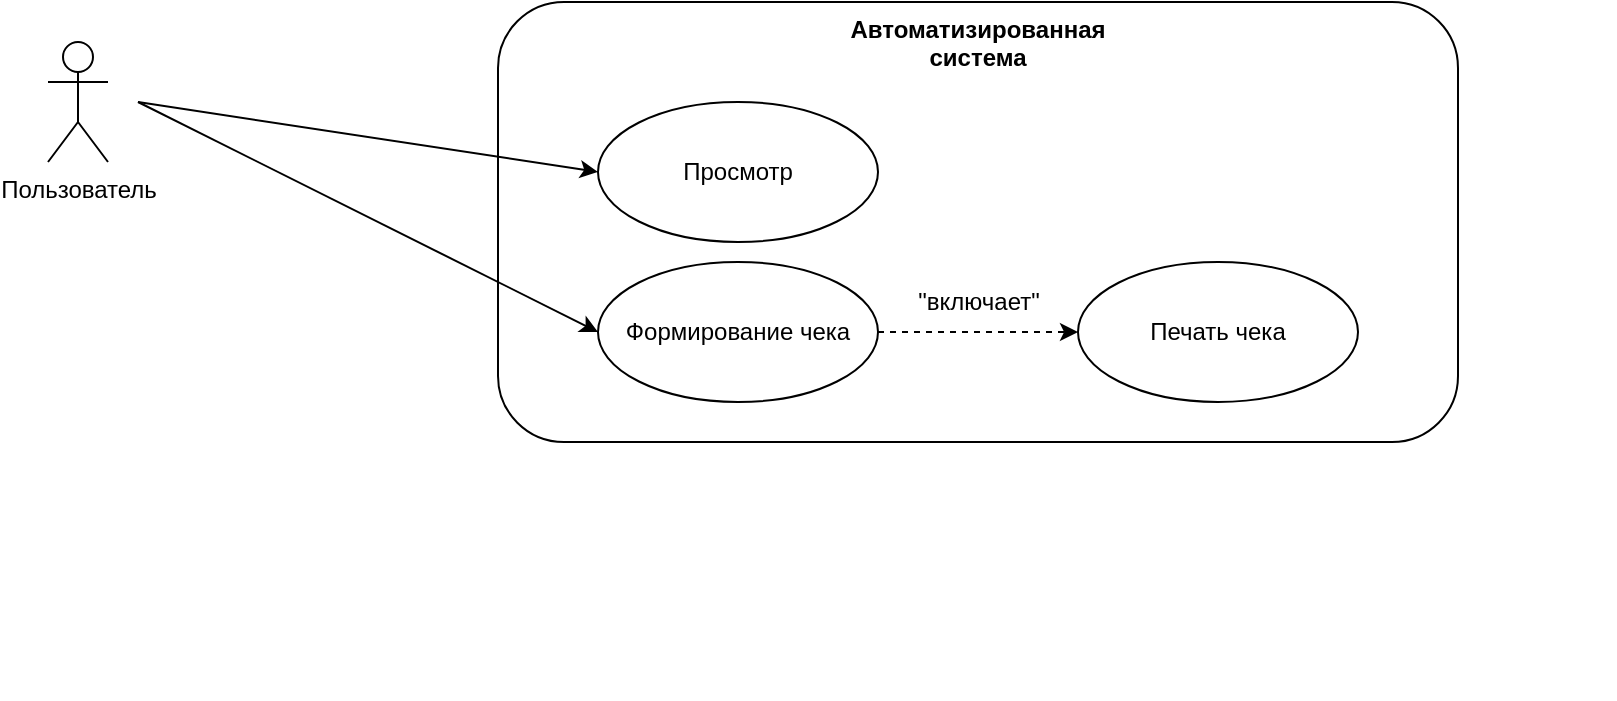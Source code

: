 <mxfile version="15.8.7" type="device"><diagram id="XdsR-3oXGaUUf0R2EBM8" name="Page-1"><mxGraphModel dx="1038" dy="649" grid="1" gridSize="10" guides="1" tooltips="1" connect="1" arrows="1" fold="1" page="1" pageScale="1" pageWidth="850" pageHeight="1100" math="0" shadow="0"><root><mxCell id="0"/><mxCell id="1" parent="0"/><mxCell id="JNfNc6hjv_6WPbaHwvkr-2" value="&lt;b&gt;Автоматизированная&lt;br&gt;система&lt;/b&gt;" style="rounded=1;whiteSpace=wrap;html=1;verticalAlign=top;" parent="1" vertex="1"><mxGeometry x="280" y="40" width="480" height="220" as="geometry"/></mxCell><mxCell id="aMyVok5DFkwJMgKD9U0Q-11" style="edgeStyle=none;rounded=0;orthogonalLoop=1;jettySize=auto;html=1;exitX=1;exitY=0.5;exitDx=0;exitDy=0;entryX=0;entryY=0.5;entryDx=0;entryDy=0;" parent="1" source="aMyVok5DFkwJMgKD9U0Q-7" target="JNfNc6hjv_6WPbaHwvkr-6" edge="1"><mxGeometry relative="1" as="geometry"/></mxCell><mxCell id="aMyVok5DFkwJMgKD9U0Q-14" style="edgeStyle=none;rounded=0;orthogonalLoop=1;jettySize=auto;html=1;exitX=1;exitY=0.5;exitDx=0;exitDy=0;entryX=0;entryY=0.5;entryDx=0;entryDy=0;" parent="1" source="aMyVok5DFkwJMgKD9U0Q-7" target="aMyVok5DFkwJMgKD9U0Q-3" edge="1"><mxGeometry relative="1" as="geometry"/></mxCell><mxCell id="aMyVok5DFkwJMgKD9U0Q-7" value="" style="rounded=0;whiteSpace=wrap;html=1;strokeColor=none;fillColor=none;" parent="1" vertex="1"><mxGeometry x="40" y="40" width="60" height="100" as="geometry"/></mxCell><mxCell id="JNfNc6hjv_6WPbaHwvkr-6" value="Просмотр" style="ellipse;whiteSpace=wrap;html=1;" parent="1" vertex="1"><mxGeometry x="330" y="90" width="140" height="70" as="geometry"/></mxCell><mxCell id="JNfNc6hjv_6WPbaHwvkr-1" value="Пользователь" style="shape=umlActor;verticalLabelPosition=bottom;verticalAlign=top;html=1;outlineConnect=0;" parent="1" vertex="1"><mxGeometry x="55" y="60" width="30" height="60" as="geometry"/></mxCell><mxCell id="Ry9f3snfyQuPtKphxKIg-15" style="edgeStyle=none;rounded=0;orthogonalLoop=1;jettySize=auto;html=1;exitX=1;exitY=0.5;exitDx=0;exitDy=0;entryX=0;entryY=0.5;entryDx=0;entryDy=0;dashed=1;" parent="1" source="aMyVok5DFkwJMgKD9U0Q-3" target="Ry9f3snfyQuPtKphxKIg-11" edge="1"><mxGeometry relative="1" as="geometry"/></mxCell><mxCell id="aMyVok5DFkwJMgKD9U0Q-3" value="Формирование чека" style="ellipse;whiteSpace=wrap;html=1;" parent="1" vertex="1"><mxGeometry x="330" y="170" width="140" height="70" as="geometry"/></mxCell><mxCell id="Ry9f3snfyQuPtKphxKIg-11" value="Печать чека" style="ellipse;whiteSpace=wrap;html=1;" parent="1" vertex="1"><mxGeometry x="570" y="170" width="140" height="70" as="geometry"/></mxCell><mxCell id="Ry9f3snfyQuPtKphxKIg-12" style="edgeStyle=none;rounded=0;orthogonalLoop=1;jettySize=auto;html=1;exitX=1;exitY=0.5;exitDx=0;exitDy=0;dashed=1;" parent="1" edge="1"><mxGeometry relative="1" as="geometry"><mxPoint x="830" y="380" as="sourcePoint"/><mxPoint x="830" y="380" as="targetPoint"/></mxGeometry></mxCell><mxCell id="Ry9f3snfyQuPtKphxKIg-19" value="&quot;включает&quot;" style="text;html=1;align=center;verticalAlign=middle;resizable=0;points=[];autosize=1;strokeColor=none;fillColor=none;" parent="1" vertex="1"><mxGeometry x="480" y="180" width="80" height="20" as="geometry"/></mxCell></root></mxGraphModel></diagram></mxfile>